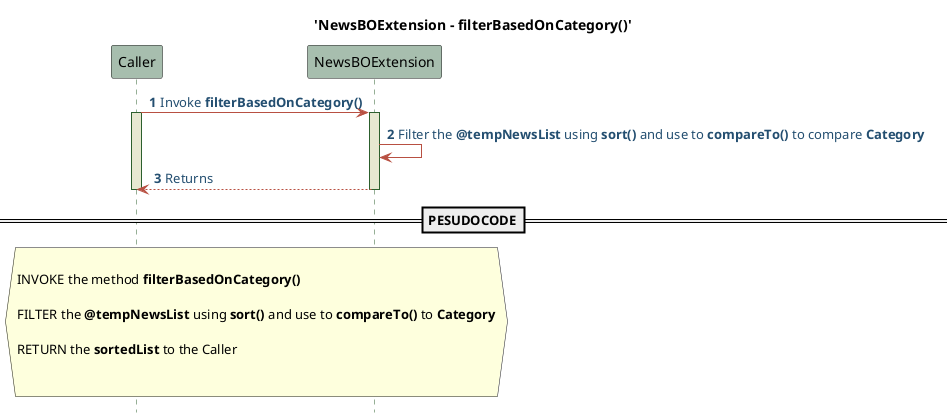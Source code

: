 @startuml Diagram for NewsBO-Sequence
!define POSITIVERESPONSE 90EE90
!define NEGATIVEERESPONSE EFBBBB
!define NUETRALRESPONSE F2DC79
skinparam sequence{

    ParticipantBackgroundColor #A7BEAE
    LifeLineBackgroundColor #E7E8D1
    LifeLineBorderColor #2C5F2D
    ActorBackgroundColor #FC766AFF
    ActorBorderColor #FC766AFF
    ArrowColor #B85042
    ArrowFontColor #234E70
}

title 'NewsBOExtension - filterBasedOnCategory()'
autonumber 1
hide footbox
participant Caller as c
participant NewsBOExtension as nb

c->nb:Invoke **filterBasedOnCategory()**
activate c
activate nb
nb->nb: Filter the **@tempNewsList** using **sort()** and use to **compareTo()** to compare **Category**
nb-->c: Returns
deactivate nb
deactivate c

==PESUDOCODE==
hnote across

INVOKE the method **filterBasedOnCategory()**

FILTER the **@tempNewsList** using **sort()** and use to **compareTo()** to **Category**

RETURN the **sortedList** to the Caller


endnote

@enduml